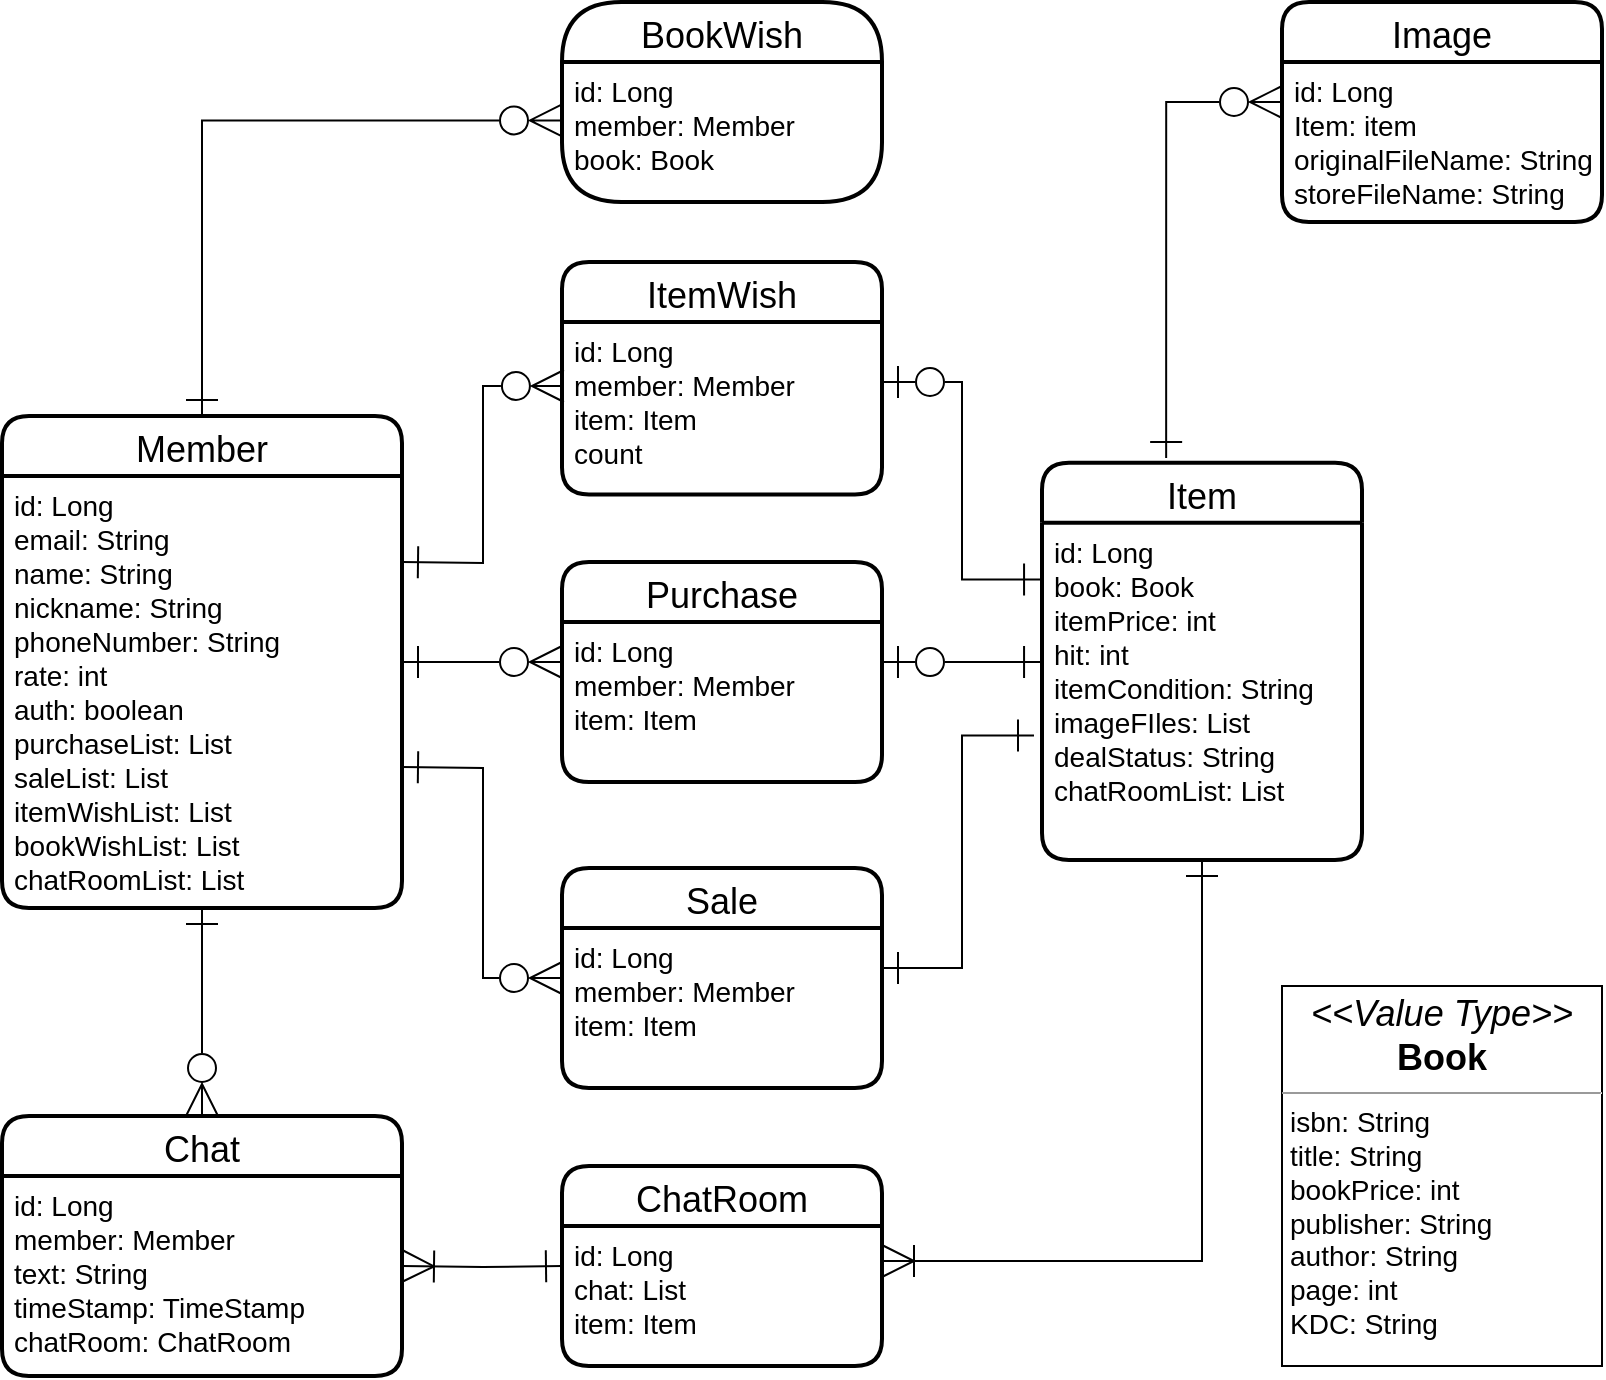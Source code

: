 <mxfile version="18.0.2" type="device"><diagram id="RonSHK9g8Iw-fWDJOm-e" name="Page-1"><mxGraphModel dx="1038" dy="-321" grid="1" gridSize="10" guides="1" tooltips="1" connect="1" arrows="1" fold="1" page="1" pageScale="1" pageWidth="1600" pageHeight="900" math="0" shadow="0"><root><mxCell id="0"/><mxCell id="1" parent="0"/><mxCell id="Vkfanlf9IMctYydA_BW_-10" value="" style="edgeStyle=orthogonalEdgeStyle;rounded=0;orthogonalLoop=1;jettySize=auto;html=1;fontSize=30;endArrow=ERzeroToMany;endFill=0;endSize=14;startArrow=ERone;startFill=0;startSize=14;" parent="1" source="vN5J-9pb4TvzSiyyIpkY-45" target="vN5J-9pb4TvzSiyyIpkY-60" edge="1"><mxGeometry relative="1" as="geometry"><mxPoint x="270" y="1350" as="sourcePoint"/><mxPoint x="250" y="1470" as="targetPoint"/></mxGeometry></mxCell><mxCell id="Vkfanlf9IMctYydA_BW_-12" value="" style="edgeStyle=orthogonalEdgeStyle;rounded=0;orthogonalLoop=1;jettySize=auto;html=1;fontSize=30;startArrow=ERone;startFill=0;endArrow=ERzeroToMany;endFill=0;startSize=14;endSize=14;entryX=0;entryY=0.25;entryDx=0;entryDy=0;" parent="1" source="vN5J-9pb4TvzSiyyIpkY-44" target="ds-WsUhnyAXN7gziWOAZ-8" edge="1"><mxGeometry relative="1" as="geometry"><mxPoint x="360" y="1310" as="sourcePoint"/><mxPoint x="470" y="1288.2" as="targetPoint"/></mxGeometry></mxCell><mxCell id="Vkfanlf9IMctYydA_BW_-14" value="" style="edgeStyle=orthogonalEdgeStyle;rounded=0;orthogonalLoop=1;jettySize=auto;html=1;fontSize=30;startArrow=ERzeroToOne;startFill=0;endArrow=ERone;endFill=0;startSize=14;endSize=14;exitX=1;exitY=0.348;exitDx=0;exitDy=0;exitPerimeter=0;entryX=-0.006;entryY=0.168;entryDx=0;entryDy=0;entryPerimeter=0;" parent="1" source="ds-WsUhnyAXN7gziWOAZ-6" target="vN5J-9pb4TvzSiyyIpkY-55" edge="1"><mxGeometry relative="1" as="geometry"><mxPoint x="630" y="1288.2" as="sourcePoint"/><mxPoint x="940" y="1269.957" as="targetPoint"/></mxGeometry></mxCell><mxCell id="vN5J-9pb4TvzSiyyIpkY-44" value="Member" style="swimlane;childLayout=stackLayout;horizontal=1;startSize=30;horizontalStack=0;rounded=1;fontSize=18;fontStyle=0;strokeWidth=2;resizeParent=0;resizeLast=1;shadow=0;dashed=0;align=center;" parent="1" vertex="1"><mxGeometry x="120" y="1167" width="200" height="246" as="geometry"/></mxCell><mxCell id="vN5J-9pb4TvzSiyyIpkY-45" value="id: Long&#10;email: String&#10;name: String&#10;nickname: String&#10;phoneNumber: String&#10;rate: int&#10;auth: boolean&#10;purchaseList: List&#10;saleList: List&#10;itemWishList: List&#10;bookWishList: List&#10;chatRoomList: List&#10;" style="align=left;strokeColor=none;fillColor=none;spacingLeft=4;fontSize=14;verticalAlign=top;resizable=0;rotatable=0;part=1;" parent="vN5J-9pb4TvzSiyyIpkY-44" vertex="1"><mxGeometry y="30" width="200" height="216" as="geometry"/></mxCell><mxCell id="vN5J-9pb4TvzSiyyIpkY-50" value="Sale" style="swimlane;childLayout=stackLayout;horizontal=1;startSize=30;horizontalStack=0;rounded=1;fontSize=18;fontStyle=0;strokeWidth=2;resizeParent=0;resizeLast=1;shadow=0;dashed=0;align=center;" parent="1" vertex="1"><mxGeometry x="400" y="1393" width="160" height="110" as="geometry"/></mxCell><mxCell id="vN5J-9pb4TvzSiyyIpkY-51" value="id: Long&#10;member: Member&#10;item: Item&#10;&#10;" style="align=left;strokeColor=none;fillColor=none;spacingLeft=4;fontSize=14;verticalAlign=top;resizable=0;rotatable=0;part=1;" parent="vN5J-9pb4TvzSiyyIpkY-50" vertex="1"><mxGeometry y="30" width="160" height="80" as="geometry"/></mxCell><mxCell id="vN5J-9pb4TvzSiyyIpkY-54" value="Item" style="swimlane;childLayout=stackLayout;horizontal=1;startSize=30;horizontalStack=0;rounded=1;fontSize=18;fontStyle=0;strokeWidth=2;resizeParent=0;resizeLast=1;shadow=0;dashed=0;align=center;" parent="1" vertex="1"><mxGeometry x="640" y="1190.41" width="160" height="198.59" as="geometry"/></mxCell><mxCell id="vN5J-9pb4TvzSiyyIpkY-55" value="id: Long&#10;book: Book&#10;itemPrice: int&#10;hit: int&#10;itemCondition: String&#10;imageFIles: List&#10;dealStatus: String&#10;chatRoomList: List&#10;" style="align=left;strokeColor=none;fillColor=none;spacingLeft=4;fontSize=14;verticalAlign=top;resizable=0;rotatable=0;part=1;" parent="vN5J-9pb4TvzSiyyIpkY-54" vertex="1"><mxGeometry y="30" width="160" height="168.59" as="geometry"/></mxCell><mxCell id="vN5J-9pb4TvzSiyyIpkY-60" value="Chat" style="swimlane;childLayout=stackLayout;horizontal=1;startSize=30;horizontalStack=0;rounded=1;fontSize=18;fontStyle=0;strokeWidth=2;resizeParent=0;resizeLast=1;shadow=0;dashed=0;align=center;" parent="1" vertex="1"><mxGeometry x="120" y="1517" width="200" height="130" as="geometry"/></mxCell><mxCell id="vN5J-9pb4TvzSiyyIpkY-61" value="id: Long&#10;member: Member&#10;text: String&#10;timeStamp: TimeStamp&#10;chatRoom: ChatRoom" style="align=left;strokeColor=none;fillColor=none;spacingLeft=4;fontSize=14;verticalAlign=top;resizable=0;rotatable=0;part=1;" parent="vN5J-9pb4TvzSiyyIpkY-60" vertex="1"><mxGeometry y="30" width="200" height="100" as="geometry"/></mxCell><mxCell id="vN5J-9pb4TvzSiyyIpkY-63" value="ChatRoom" style="swimlane;childLayout=stackLayout;horizontal=1;startSize=30;horizontalStack=0;rounded=1;fontSize=18;fontStyle=0;strokeWidth=2;resizeParent=0;resizeLast=1;shadow=0;dashed=0;align=center;" parent="1" vertex="1"><mxGeometry x="400" y="1542" width="160" height="100" as="geometry"/></mxCell><mxCell id="vN5J-9pb4TvzSiyyIpkY-64" value="id: Long&#10;chat: List&#10;item: Item&#10;" style="align=left;strokeColor=none;fillColor=none;spacingLeft=4;fontSize=14;verticalAlign=top;resizable=0;rotatable=0;part=1;" parent="vN5J-9pb4TvzSiyyIpkY-63" vertex="1"><mxGeometry y="30" width="160" height="70" as="geometry"/></mxCell><mxCell id="KJU4kO8MPXwHTocBQ5yZ-2" value="" style="edgeStyle=orthogonalEdgeStyle;rounded=0;orthogonalLoop=1;jettySize=auto;html=1;fontSize=30;startArrow=ERone;startFill=0;endArrow=ERzeroToMany;endFill=0;startSize=14;endSize=14;entryX=0.006;entryY=0.371;entryDx=0;entryDy=0;entryPerimeter=0;" parent="1" target="ds-WsUhnyAXN7gziWOAZ-6" edge="1"><mxGeometry relative="1" as="geometry"><mxPoint x="320" y="1240" as="sourcePoint"/><mxPoint x="480" y="1140" as="targetPoint"/></mxGeometry></mxCell><mxCell id="KJU4kO8MPXwHTocBQ5yZ-5" value="" style="edgeStyle=orthogonalEdgeStyle;rounded=0;orthogonalLoop=1;jettySize=auto;html=1;fontSize=30;startArrow=ERone;startFill=0;endArrow=ERzeroToMany;endFill=0;startSize=14;endSize=14;entryX=0;entryY=0.5;entryDx=0;entryDy=0;" parent="1" target="vN5J-9pb4TvzSiyyIpkY-50" edge="1"><mxGeometry relative="1" as="geometry"><mxPoint x="320" y="1342.5" as="sourcePoint"/><mxPoint x="480" y="1232.5" as="targetPoint"/></mxGeometry></mxCell><mxCell id="KJU4kO8MPXwHTocBQ5yZ-8" value="" style="edgeStyle=orthogonalEdgeStyle;rounded=0;orthogonalLoop=1;jettySize=auto;html=1;fontSize=30;startArrow=ERoneToMany;startFill=0;endArrow=ERone;endFill=0;startSize=14;endSize=14;entryX=0;entryY=0.5;entryDx=0;entryDy=0;" parent="1" target="vN5J-9pb4TvzSiyyIpkY-63" edge="1"><mxGeometry relative="1" as="geometry"><mxPoint x="320" y="1592" as="sourcePoint"/><mxPoint x="480" y="1665" as="targetPoint"/></mxGeometry></mxCell><mxCell id="KJU4kO8MPXwHTocBQ5yZ-10" value="" style="edgeStyle=orthogonalEdgeStyle;rounded=0;orthogonalLoop=1;jettySize=auto;html=1;fontSize=30;startArrow=ERone;startFill=0;endArrow=ERone;endFill=0;startSize=14;endSize=14;entryX=1;entryY=0.25;entryDx=0;entryDy=0;exitX=-0.025;exitY=0.631;exitDx=0;exitDy=0;exitPerimeter=0;" parent="1" source="vN5J-9pb4TvzSiyyIpkY-55" target="vN5J-9pb4TvzSiyyIpkY-51" edge="1"><mxGeometry relative="1" as="geometry"><mxPoint x="838.08" y="1530.0" as="sourcePoint"/><mxPoint x="720" y="1416.05" as="targetPoint"/></mxGeometry></mxCell><mxCell id="KJU4kO8MPXwHTocBQ5yZ-11" value="" style="edgeStyle=orthogonalEdgeStyle;rounded=0;orthogonalLoop=1;jettySize=auto;html=1;fontSize=30;startArrow=ERoneToMany;startFill=0;endArrow=ERone;endFill=0;startSize=14;endSize=14;entryX=0.5;entryY=1;entryDx=0;entryDy=0;exitX=1;exitY=0.25;exitDx=0;exitDy=0;" parent="1" source="vN5J-9pb4TvzSiyyIpkY-64" target="vN5J-9pb4TvzSiyyIpkY-55" edge="1"><mxGeometry relative="1" as="geometry"><mxPoint x="700" y="1560" as="sourcePoint"/><mxPoint x="856" y="1560" as="targetPoint"/></mxGeometry></mxCell><mxCell id="ds-WsUhnyAXN7gziWOAZ-1" value="BookWish" style="swimlane;childLayout=stackLayout;horizontal=1;startSize=30;horizontalStack=0;rounded=1;fontSize=18;fontStyle=0;strokeWidth=2;resizeParent=0;resizeLast=1;shadow=0;dashed=0;align=center;arcSize=33;" parent="1" vertex="1"><mxGeometry x="400" y="960" width="160" height="100" as="geometry"/></mxCell><mxCell id="ds-WsUhnyAXN7gziWOAZ-2" value="id: Long&#10;member: Member&#10;book: Book" style="align=left;strokeColor=none;fillColor=none;spacingLeft=4;fontSize=14;verticalAlign=top;resizable=0;rotatable=0;part=1;" parent="ds-WsUhnyAXN7gziWOAZ-1" vertex="1"><mxGeometry y="30" width="160" height="70" as="geometry"/></mxCell><mxCell id="ds-WsUhnyAXN7gziWOAZ-3" value="" style="edgeStyle=orthogonalEdgeStyle;rounded=0;orthogonalLoop=1;jettySize=auto;html=1;fontSize=30;startArrow=ERone;startFill=0;endArrow=ERzeroToMany;endFill=0;startSize=14;endSize=14;entryX=0;entryY=0.417;entryDx=0;entryDy=0;exitX=0.5;exitY=0;exitDx=0;exitDy=0;entryPerimeter=0;" parent="1" source="vN5J-9pb4TvzSiyyIpkY-44" target="ds-WsUhnyAXN7gziWOAZ-2" edge="1"><mxGeometry relative="1" as="geometry"><mxPoint x="240" y="1070" as="sourcePoint"/><mxPoint x="400" y="970" as="targetPoint"/></mxGeometry></mxCell><mxCell id="ds-WsUhnyAXN7gziWOAZ-5" value="ItemWish" style="swimlane;childLayout=stackLayout;horizontal=1;startSize=30;horizontalStack=0;rounded=1;fontSize=18;fontStyle=0;strokeWidth=2;resizeParent=0;resizeLast=1;shadow=0;dashed=0;align=center;" parent="1" vertex="1"><mxGeometry x="400" y="1090" width="160" height="116.25" as="geometry"/></mxCell><mxCell id="ds-WsUhnyAXN7gziWOAZ-6" value="id: Long&#10;member: Member&#10;item: Item&#10;count" style="align=left;strokeColor=none;fillColor=none;spacingLeft=4;fontSize=14;verticalAlign=top;resizable=0;rotatable=0;part=1;" parent="ds-WsUhnyAXN7gziWOAZ-5" vertex="1"><mxGeometry y="30" width="160" height="86.25" as="geometry"/></mxCell><mxCell id="ds-WsUhnyAXN7gziWOAZ-7" value="Purchase" style="swimlane;childLayout=stackLayout;horizontal=1;startSize=30;horizontalStack=0;rounded=1;fontSize=18;fontStyle=0;strokeWidth=2;resizeParent=0;resizeLast=1;shadow=0;dashed=0;align=center;" parent="1" vertex="1"><mxGeometry x="400" y="1240" width="160" height="110" as="geometry"/></mxCell><mxCell id="ds-WsUhnyAXN7gziWOAZ-8" value="id: Long&#10;member: Member&#10;item: Item&#10;&#10;" style="align=left;strokeColor=none;fillColor=none;spacingLeft=4;fontSize=14;verticalAlign=top;resizable=0;rotatable=0;part=1;" parent="ds-WsUhnyAXN7gziWOAZ-7" vertex="1"><mxGeometry y="30" width="160" height="80" as="geometry"/></mxCell><mxCell id="ds-WsUhnyAXN7gziWOAZ-10" value="" style="edgeStyle=orthogonalEdgeStyle;rounded=0;orthogonalLoop=1;jettySize=auto;html=1;fontSize=30;startArrow=ERzeroToOne;startFill=0;endArrow=ERone;endFill=0;startSize=14;endSize=14;exitX=1;exitY=0.25;exitDx=0;exitDy=0;entryX=-0.006;entryY=0.413;entryDx=0;entryDy=0;entryPerimeter=0;" parent="1" source="ds-WsUhnyAXN7gziWOAZ-8" target="vN5J-9pb4TvzSiyyIpkY-55" edge="1"><mxGeometry relative="1" as="geometry"><mxPoint x="650" y="1290.173" as="sourcePoint"/><mxPoint x="767.92" y="1289.998" as="targetPoint"/></mxGeometry></mxCell><mxCell id="9MBqvdog2-DWl1Dmy2LQ-3" value="&lt;p style=&quot;margin: 4px 0px 0px ; text-align: center ; font-size: 18px&quot;&gt;&lt;i&gt;&amp;lt;&amp;lt;Value Type&amp;gt;&amp;gt;&lt;/i&gt;&lt;br&gt;&lt;b&gt;Book&lt;/b&gt;&lt;/p&gt;&lt;hr size=&quot;1&quot;&gt;&lt;p style=&quot;margin: 0px 0px 0px 4px ; font-size: 14px&quot;&gt;&lt;font style=&quot;font-size: 14px&quot;&gt;isbn: String&lt;br style=&quot;padding: 0px ; margin: 0px&quot;&gt;title: String&lt;br style=&quot;padding: 0px ; margin: 0px&quot;&gt;bookPrice: int&lt;br style=&quot;padding: 0px ; margin: 0px&quot;&gt;publisher: String&lt;br style=&quot;padding: 0px ; margin: 0px&quot;&gt;author: String&lt;br style=&quot;padding: 0px ; margin: 0px&quot;&gt;page: int&lt;br style=&quot;padding: 0px ; margin: 0px&quot;&gt;KDC: String&lt;/font&gt;&lt;/p&gt;&lt;div style=&quot;padding: 0px ; margin: 0px ; font-size: 14px&quot;&gt;&lt;br style=&quot;padding: 0px ; margin: 0px&quot;&gt;&lt;/div&gt;&lt;div style=&quot;padding: 0px ; margin: 0px&quot;&gt;&lt;br style=&quot;padding: 0px ; margin: 0px ; font-size: 14px&quot;&gt;&lt;/div&gt;" style="verticalAlign=top;align=left;overflow=fill;fontSize=12;fontFamily=Helvetica;html=1;" parent="1" vertex="1"><mxGeometry x="760" y="1452" width="160" height="190" as="geometry"/></mxCell><mxCell id="uygmOLPqnOAHMHsb7ht7-1" value="Image" style="swimlane;childLayout=stackLayout;horizontal=1;startSize=30;horizontalStack=0;rounded=1;fontSize=18;fontStyle=0;strokeWidth=2;resizeParent=0;resizeLast=1;shadow=0;dashed=0;align=center;" parent="1" vertex="1"><mxGeometry x="760" y="960" width="160" height="110" as="geometry"/></mxCell><mxCell id="uygmOLPqnOAHMHsb7ht7-2" value="id: Long&#10;Item: item&#10;originalFileName: String&#10;storeFileName: String" style="align=left;strokeColor=none;fillColor=none;spacingLeft=4;fontSize=14;verticalAlign=top;resizable=0;rotatable=0;part=1;" parent="uygmOLPqnOAHMHsb7ht7-1" vertex="1"><mxGeometry y="30" width="160" height="80" as="geometry"/></mxCell><mxCell id="uygmOLPqnOAHMHsb7ht7-3" value="" style="edgeStyle=orthogonalEdgeStyle;rounded=0;orthogonalLoop=1;jettySize=auto;html=1;fontSize=30;startArrow=ERzeroToMany;startFill=0;endArrow=ERone;endFill=0;startSize=14;endSize=14;exitX=0;exitY=0.25;exitDx=0;exitDy=0;entryX=0.388;entryY=-0.012;entryDx=0;entryDy=0;entryPerimeter=0;" parent="1" source="uygmOLPqnOAHMHsb7ht7-2" target="vN5J-9pb4TvzSiyyIpkY-54" edge="1"><mxGeometry relative="1" as="geometry"><mxPoint x="660" y="1080.015" as="sourcePoint"/><mxPoint x="739.04" y="1179.496" as="targetPoint"/><Array as="points"><mxPoint x="702" y="1010"/></Array></mxGeometry></mxCell></root></mxGraphModel></diagram></mxfile>
